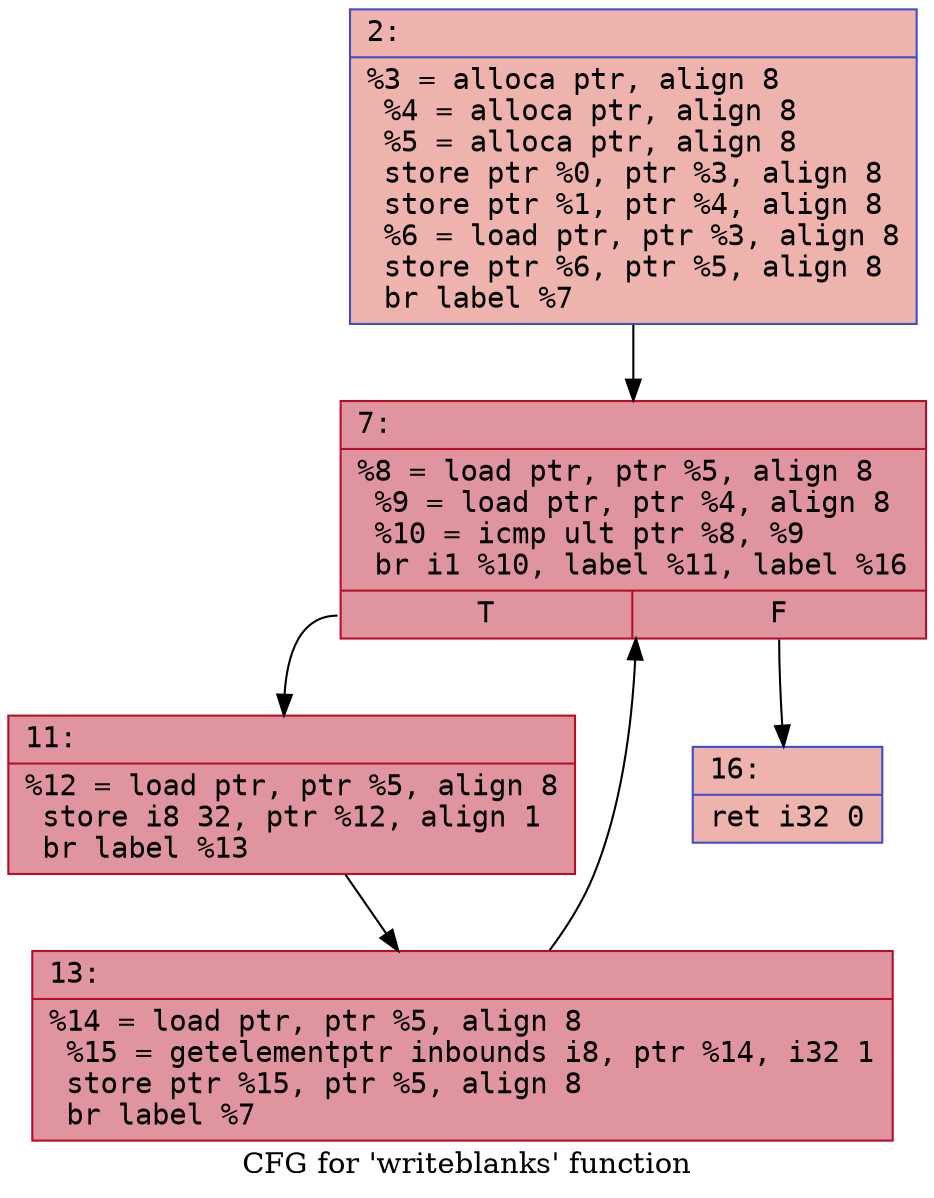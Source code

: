 digraph "CFG for 'writeblanks' function" {
	label="CFG for 'writeblanks' function";

	Node0x600000f0ada0 [shape=record,color="#3d50c3ff", style=filled, fillcolor="#d6524470" fontname="Courier",label="{2:\l|  %3 = alloca ptr, align 8\l  %4 = alloca ptr, align 8\l  %5 = alloca ptr, align 8\l  store ptr %0, ptr %3, align 8\l  store ptr %1, ptr %4, align 8\l  %6 = load ptr, ptr %3, align 8\l  store ptr %6, ptr %5, align 8\l  br label %7\l}"];
	Node0x600000f0ada0 -> Node0x600000f0adf0[tooltip="2 -> 7\nProbability 100.00%" ];
	Node0x600000f0adf0 [shape=record,color="#b70d28ff", style=filled, fillcolor="#b70d2870" fontname="Courier",label="{7:\l|  %8 = load ptr, ptr %5, align 8\l  %9 = load ptr, ptr %4, align 8\l  %10 = icmp ult ptr %8, %9\l  br i1 %10, label %11, label %16\l|{<s0>T|<s1>F}}"];
	Node0x600000f0adf0:s0 -> Node0x600000f0ae40[tooltip="7 -> 11\nProbability 96.88%" ];
	Node0x600000f0adf0:s1 -> Node0x600000f0aee0[tooltip="7 -> 16\nProbability 3.12%" ];
	Node0x600000f0ae40 [shape=record,color="#b70d28ff", style=filled, fillcolor="#b70d2870" fontname="Courier",label="{11:\l|  %12 = load ptr, ptr %5, align 8\l  store i8 32, ptr %12, align 1\l  br label %13\l}"];
	Node0x600000f0ae40 -> Node0x600000f0ae90[tooltip="11 -> 13\nProbability 100.00%" ];
	Node0x600000f0ae90 [shape=record,color="#b70d28ff", style=filled, fillcolor="#b70d2870" fontname="Courier",label="{13:\l|  %14 = load ptr, ptr %5, align 8\l  %15 = getelementptr inbounds i8, ptr %14, i32 1\l  store ptr %15, ptr %5, align 8\l  br label %7\l}"];
	Node0x600000f0ae90 -> Node0x600000f0adf0[tooltip="13 -> 7\nProbability 100.00%" ];
	Node0x600000f0aee0 [shape=record,color="#3d50c3ff", style=filled, fillcolor="#d6524470" fontname="Courier",label="{16:\l|  ret i32 0\l}"];
}
